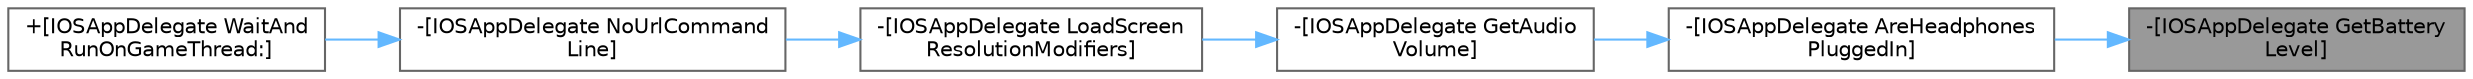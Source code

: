 digraph "-[IOSAppDelegate GetBatteryLevel]"
{
 // INTERACTIVE_SVG=YES
 // LATEX_PDF_SIZE
  bgcolor="transparent";
  edge [fontname=Helvetica,fontsize=10,labelfontname=Helvetica,labelfontsize=10];
  node [fontname=Helvetica,fontsize=10,shape=box,height=0.2,width=0.4];
  rankdir="RL";
  Node1 [id="Node000001",label="-[IOSAppDelegate GetBattery\lLevel]",height=0.2,width=0.4,color="gray40", fillcolor="grey60", style="filled", fontcolor="black",tooltip=" "];
  Node1 -> Node2 [id="edge1_Node000001_Node000002",dir="back",color="steelblue1",style="solid",tooltip=" "];
  Node2 [id="Node000002",label="-[IOSAppDelegate AreHeadphones\lPluggedIn]",height=0.2,width=0.4,color="grey40", fillcolor="white", style="filled",URL="$d6/d94/interfaceIOSAppDelegate.html#a76957a8407a017b3382f24ec83ce3ce2",tooltip=" "];
  Node2 -> Node3 [id="edge2_Node000002_Node000003",dir="back",color="steelblue1",style="solid",tooltip=" "];
  Node3 [id="Node000003",label="-[IOSAppDelegate GetAudio\lVolume]",height=0.2,width=0.4,color="grey40", fillcolor="white", style="filled",URL="$d6/d94/interfaceIOSAppDelegate.html#ad0d6d973c3baf26f4ef1f0cad5a3b5dc",tooltip=" "];
  Node3 -> Node4 [id="edge3_Node000003_Node000004",dir="back",color="steelblue1",style="solid",tooltip=" "];
  Node4 [id="Node000004",label="-[IOSAppDelegate LoadScreen\lResolutionModifiers]",height=0.2,width=0.4,color="grey40", fillcolor="white", style="filled",URL="$d6/d94/interfaceIOSAppDelegate.html#a619ce03d5196cb27cc2ee10828cc1632",tooltip=" "];
  Node4 -> Node5 [id="edge4_Node000004_Node000005",dir="back",color="steelblue1",style="solid",tooltip=" "];
  Node5 [id="Node000005",label="-[IOSAppDelegate NoUrlCommand\lLine]",height=0.2,width=0.4,color="grey40", fillcolor="white", style="filled",URL="$d6/d94/interfaceIOSAppDelegate.html#ac200959b262a65cbf4707de6fef29b32",tooltip=" "];
  Node5 -> Node6 [id="edge5_Node000005_Node000006",dir="back",color="steelblue1",style="solid",tooltip=" "];
  Node6 [id="Node000006",label="+[IOSAppDelegate WaitAnd\lRunOnGameThread:]",height=0.2,width=0.4,color="grey40", fillcolor="white", style="filled",URL="$d6/d94/interfaceIOSAppDelegate.html#aa6e8b574724c3fa4ca72aa66212818e6",tooltip="Uses the TaskGraph to execute a function on the game thread, and then blocks until the function is ex..."];
}
